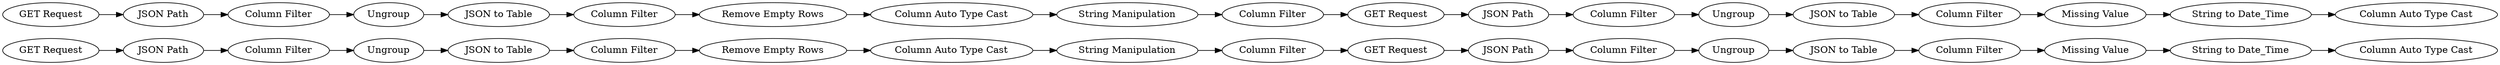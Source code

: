 digraph {
	"2263286256744851295_277" [label="JSON to Table"]
	"7387242063190415543_277" [label="JSON to Table"]
	"-4657971857482069472_315" [label="Column Filter"]
	"-4657971857482069472_318" [label="GET Request"]
	"7387242063190415543_297" [label="Missing Value"]
	"-4657971857482069472_329" [label="GET Request"]
	"-4834371683906381182_289" [label="Column Filter"]
	"-4834371683906381182_274" [label="JSON Path"]
	"-4657971857482069472_323" [label="String Manipulation"]
	"2263286256744851295_276" [label=Ungroup]
	"8313856556248528183_293" [label="Column Filter"]
	"8313856556248528183_274" [label="JSON Path"]
	"8313856556248528183_289" [label="Column Filter"]
	"-4834371683906381182_277" [label="JSON to Table"]
	"-4834371683906381182_293" [label="Column Filter"]
	"-4834371683906381182_298" [label="String to Date_Time"]
	"-4657971857482069472_297" [label="String Manipulation"]
	"7387242063190415543_296" [label="Column Auto Type Cast"]
	"2263286256744851295_274" [label="JSON Path"]
	"7387242063190415543_289" [label="Column Filter"]
	"2263286256744851295_293" [label="Column Filter"]
	"7387242063190415543_276" [label=Ungroup]
	"8313856556248528183_294" [label="Remove Empty Rows"]
	"-4834371683906381182_296" [label="Column Auto Type Cast"]
	"7387242063190415543_274" [label="JSON Path"]
	"2263286256744851295_289" [label="Column Filter"]
	"2263286256744851295_294" [label="Remove Empty Rows"]
	"2263286256744851295_296" [label="Column Auto Type Cast"]
	"7387242063190415543_298" [label="String to Date_Time"]
	"8313856556248528183_296" [label="Column Auto Type Cast"]
	"-4657971857482069472_322" [label="GET Request"]
	"7387242063190415543_293" [label="Column Filter"]
	"-4834371683906381182_276" [label=Ungroup]
	"-4657971857482069472_295" [label="GET Request"]
	"-4834371683906381182_297" [label="Missing Value"]
	"-4657971857482069472_324" [label="Column Filter"]
	"8313856556248528183_276" [label=Ungroup]
	"8313856556248528183_277" [label="JSON to Table"]
	"2263286256744851295_294" -> "2263286256744851295_296"
	"-4834371683906381182_297" -> "-4834371683906381182_298"
	"-4657971857482069472_329" -> "-4834371683906381182_274"
	"-4657971857482069472_324" -> "-4657971857482069472_329"
	"-4834371683906381182_289" -> "-4834371683906381182_276"
	"-4657971857482069472_315" -> "-4657971857482069472_318"
	"7387242063190415543_298" -> "7387242063190415543_296"
	"2263286256744851295_296" -> "-4657971857482069472_297"
	"-4834371683906381182_274" -> "-4834371683906381182_289"
	"8313856556248528183_293" -> "8313856556248528183_294"
	"2263286256744851295_277" -> "2263286256744851295_293"
	"7387242063190415543_274" -> "7387242063190415543_289"
	"-4834371683906381182_277" -> "-4834371683906381182_293"
	"-4657971857482069472_295" -> "2263286256744851295_274"
	"8313856556248528183_289" -> "8313856556248528183_276"
	"7387242063190415543_289" -> "7387242063190415543_276"
	"8313856556248528183_274" -> "8313856556248528183_289"
	"-4657971857482069472_318" -> "7387242063190415543_274"
	"2263286256744851295_293" -> "2263286256744851295_294"
	"7387242063190415543_293" -> "7387242063190415543_297"
	"8313856556248528183_296" -> "-4657971857482069472_323"
	"7387242063190415543_277" -> "7387242063190415543_293"
	"-4657971857482069472_297" -> "-4657971857482069472_315"
	"2263286256744851295_276" -> "2263286256744851295_277"
	"7387242063190415543_297" -> "7387242063190415543_298"
	"-4834371683906381182_293" -> "-4834371683906381182_297"
	"8313856556248528183_276" -> "8313856556248528183_277"
	"7387242063190415543_276" -> "7387242063190415543_277"
	"2263286256744851295_274" -> "2263286256744851295_289"
	"8313856556248528183_277" -> "8313856556248528183_293"
	"2263286256744851295_289" -> "2263286256744851295_276"
	"8313856556248528183_294" -> "8313856556248528183_296"
	"-4657971857482069472_322" -> "8313856556248528183_274"
	"-4657971857482069472_323" -> "-4657971857482069472_324"
	"-4834371683906381182_298" -> "-4834371683906381182_296"
	"-4834371683906381182_276" -> "-4834371683906381182_277"
	rankdir=LR
}
